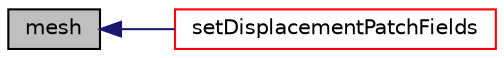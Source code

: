 digraph "mesh"
{
  bgcolor="transparent";
  edge [fontname="Helvetica",fontsize="10",labelfontname="Helvetica",labelfontsize="10"];
  node [fontname="Helvetica",fontsize="10",shape=record];
  rankdir="LR";
  Node1 [label="mesh",height=0.2,width=0.4,color="black", fillcolor="grey75", style="filled", fontcolor="black"];
  Node1 -> Node2 [dir="back",color="midnightblue",fontsize="10",style="solid",fontname="Helvetica"];
  Node2 [label="setDisplacementPatchFields",height=0.2,width=0.4,color="red",URL="$a01565.html#a1117a26b03c2fa65a7065fe94f32757c",tooltip="Set patch fields on displacement to be consistent with. "];
}
